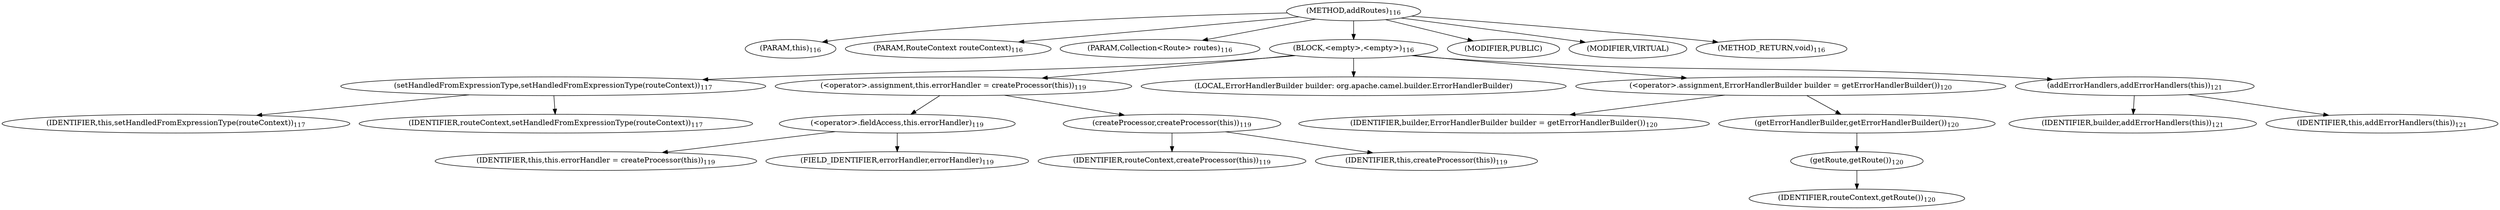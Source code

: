 digraph "addRoutes" {  
"350" [label = <(METHOD,addRoutes)<SUB>116</SUB>> ]
"12" [label = <(PARAM,this)<SUB>116</SUB>> ]
"351" [label = <(PARAM,RouteContext routeContext)<SUB>116</SUB>> ]
"352" [label = <(PARAM,Collection&lt;Route&gt; routes)<SUB>116</SUB>> ]
"353" [label = <(BLOCK,&lt;empty&gt;,&lt;empty&gt;)<SUB>116</SUB>> ]
"354" [label = <(setHandledFromExpressionType,setHandledFromExpressionType(routeContext))<SUB>117</SUB>> ]
"11" [label = <(IDENTIFIER,this,setHandledFromExpressionType(routeContext))<SUB>117</SUB>> ]
"355" [label = <(IDENTIFIER,routeContext,setHandledFromExpressionType(routeContext))<SUB>117</SUB>> ]
"356" [label = <(&lt;operator&gt;.assignment,this.errorHandler = createProcessor(this))<SUB>119</SUB>> ]
"357" [label = <(&lt;operator&gt;.fieldAccess,this.errorHandler)<SUB>119</SUB>> ]
"358" [label = <(IDENTIFIER,this,this.errorHandler = createProcessor(this))<SUB>119</SUB>> ]
"359" [label = <(FIELD_IDENTIFIER,errorHandler,errorHandler)<SUB>119</SUB>> ]
"360" [label = <(createProcessor,createProcessor(this))<SUB>119</SUB>> ]
"361" [label = <(IDENTIFIER,routeContext,createProcessor(this))<SUB>119</SUB>> ]
"13" [label = <(IDENTIFIER,this,createProcessor(this))<SUB>119</SUB>> ]
"362" [label = <(LOCAL,ErrorHandlerBuilder builder: org.apache.camel.builder.ErrorHandlerBuilder)> ]
"363" [label = <(&lt;operator&gt;.assignment,ErrorHandlerBuilder builder = getErrorHandlerBuilder())<SUB>120</SUB>> ]
"364" [label = <(IDENTIFIER,builder,ErrorHandlerBuilder builder = getErrorHandlerBuilder())<SUB>120</SUB>> ]
"365" [label = <(getErrorHandlerBuilder,getErrorHandlerBuilder())<SUB>120</SUB>> ]
"366" [label = <(getRoute,getRoute())<SUB>120</SUB>> ]
"367" [label = <(IDENTIFIER,routeContext,getRoute())<SUB>120</SUB>> ]
"368" [label = <(addErrorHandlers,addErrorHandlers(this))<SUB>121</SUB>> ]
"369" [label = <(IDENTIFIER,builder,addErrorHandlers(this))<SUB>121</SUB>> ]
"14" [label = <(IDENTIFIER,this,addErrorHandlers(this))<SUB>121</SUB>> ]
"370" [label = <(MODIFIER,PUBLIC)> ]
"371" [label = <(MODIFIER,VIRTUAL)> ]
"372" [label = <(METHOD_RETURN,void)<SUB>116</SUB>> ]
  "350" -> "12" 
  "350" -> "351" 
  "350" -> "352" 
  "350" -> "353" 
  "350" -> "370" 
  "350" -> "371" 
  "350" -> "372" 
  "353" -> "354" 
  "353" -> "356" 
  "353" -> "362" 
  "353" -> "363" 
  "353" -> "368" 
  "354" -> "11" 
  "354" -> "355" 
  "356" -> "357" 
  "356" -> "360" 
  "357" -> "358" 
  "357" -> "359" 
  "360" -> "361" 
  "360" -> "13" 
  "363" -> "364" 
  "363" -> "365" 
  "365" -> "366" 
  "366" -> "367" 
  "368" -> "369" 
  "368" -> "14" 
}
